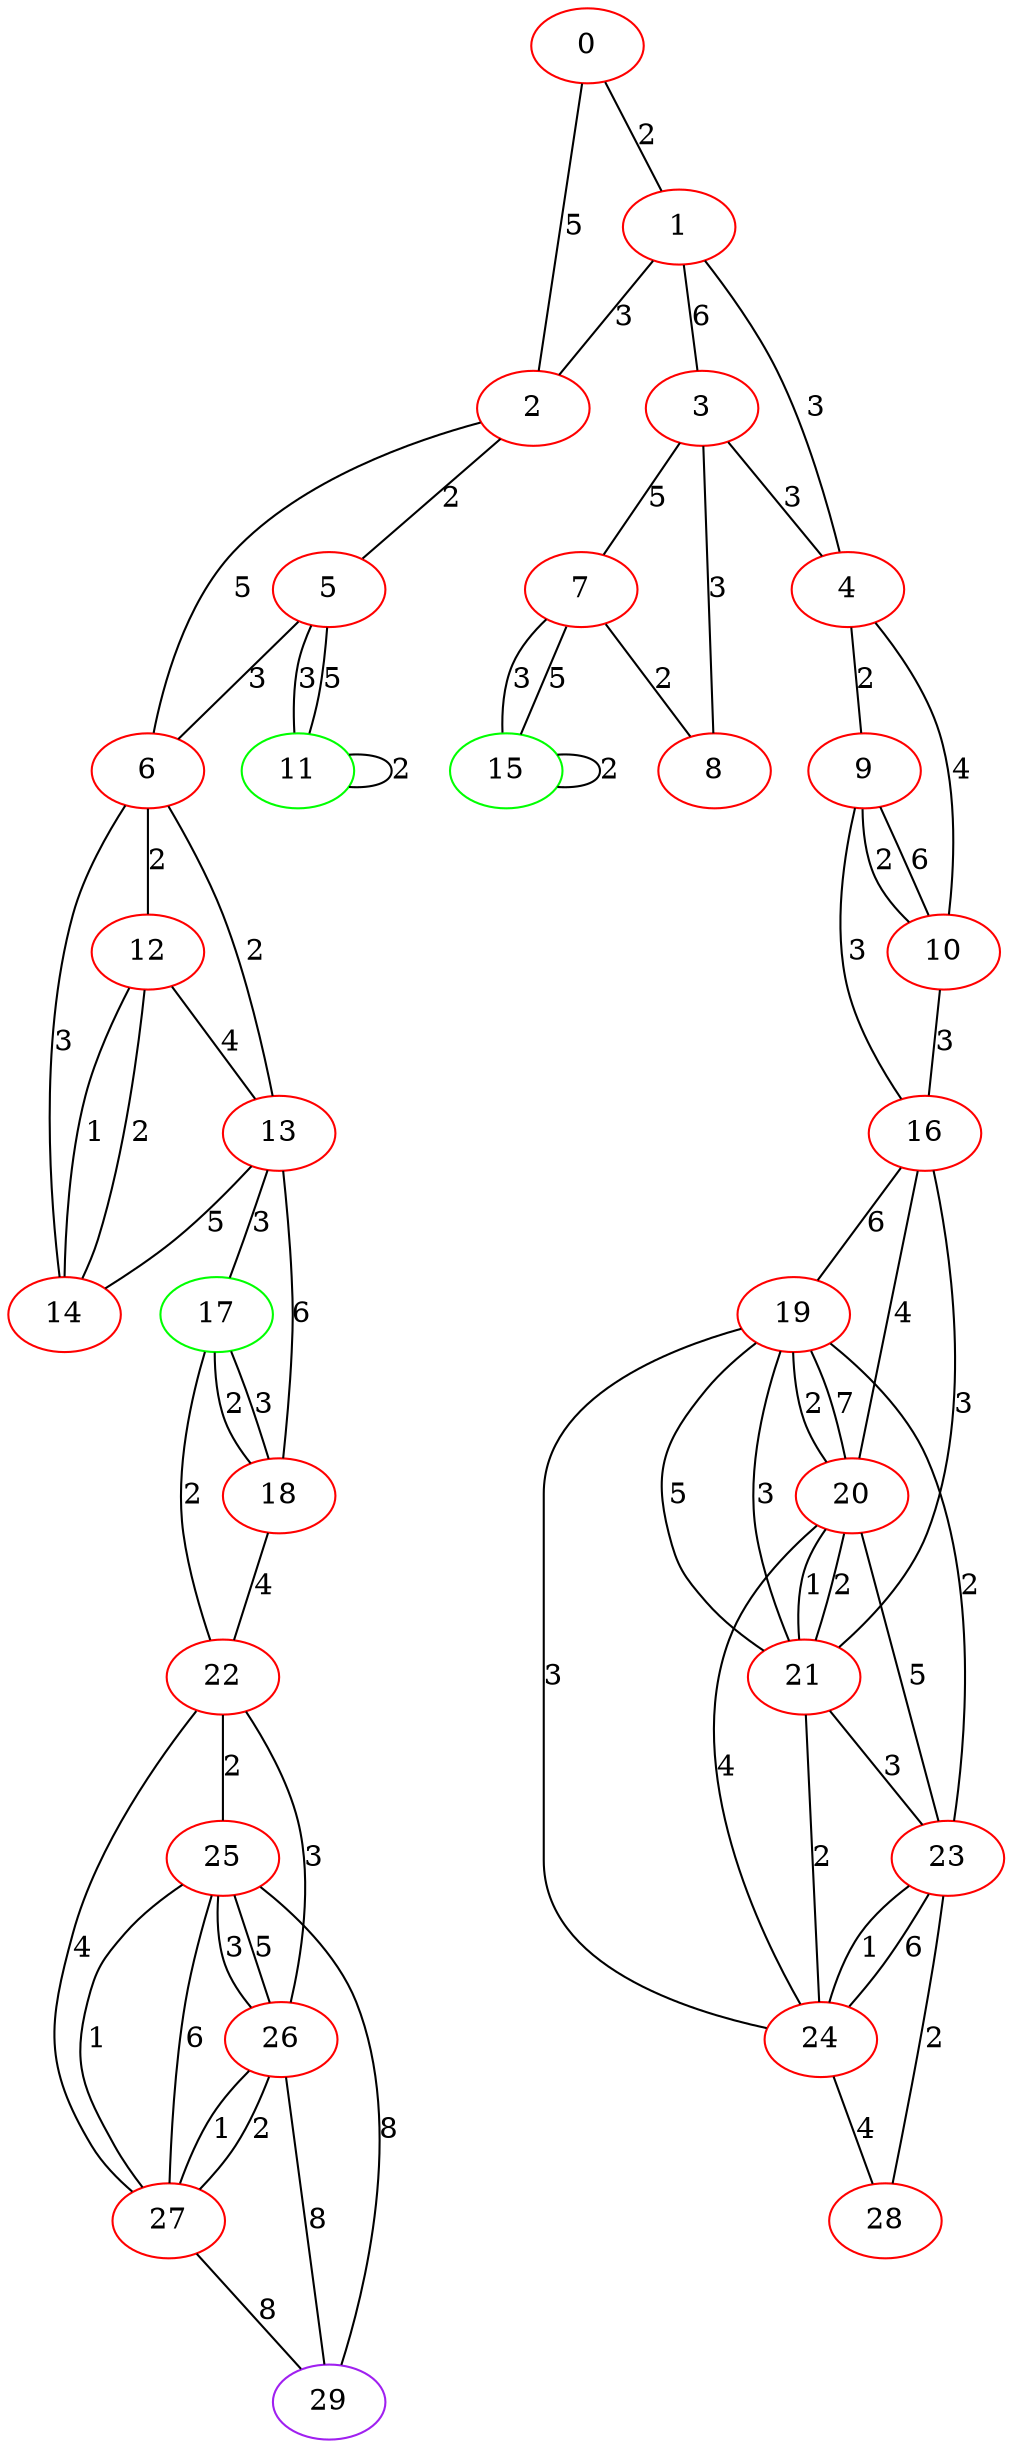 graph "" {
0 [color=red, weight=1];
1 [color=red, weight=1];
2 [color=red, weight=1];
3 [color=red, weight=1];
4 [color=red, weight=1];
5 [color=red, weight=1];
6 [color=red, weight=1];
7 [color=red, weight=1];
8 [color=red, weight=1];
9 [color=red, weight=1];
10 [color=red, weight=1];
11 [color=green, weight=2];
12 [color=red, weight=1];
13 [color=red, weight=1];
14 [color=red, weight=1];
15 [color=green, weight=2];
16 [color=red, weight=1];
17 [color=green, weight=2];
18 [color=red, weight=1];
19 [color=red, weight=1];
20 [color=red, weight=1];
21 [color=red, weight=1];
22 [color=red, weight=1];
23 [color=red, weight=1];
24 [color=red, weight=1];
25 [color=red, weight=1];
26 [color=red, weight=1];
27 [color=red, weight=1];
28 [color=red, weight=1];
29 [color=purple, weight=4];
0 -- 1  [key=0, label=2];
0 -- 2  [key=0, label=5];
1 -- 2  [key=0, label=3];
1 -- 3  [key=0, label=6];
1 -- 4  [key=0, label=3];
2 -- 5  [key=0, label=2];
2 -- 6  [key=0, label=5];
3 -- 8  [key=0, label=3];
3 -- 4  [key=0, label=3];
3 -- 7  [key=0, label=5];
4 -- 10  [key=0, label=4];
4 -- 9  [key=0, label=2];
5 -- 11  [key=0, label=3];
5 -- 11  [key=1, label=5];
5 -- 6  [key=0, label=3];
6 -- 12  [key=0, label=2];
6 -- 13  [key=0, label=2];
6 -- 14  [key=0, label=3];
7 -- 8  [key=0, label=2];
7 -- 15  [key=0, label=3];
7 -- 15  [key=1, label=5];
9 -- 16  [key=0, label=3];
9 -- 10  [key=0, label=6];
9 -- 10  [key=1, label=2];
10 -- 16  [key=0, label=3];
11 -- 11  [key=0, label=2];
12 -- 14  [key=0, label=1];
12 -- 14  [key=1, label=2];
12 -- 13  [key=0, label=4];
13 -- 17  [key=0, label=3];
13 -- 18  [key=0, label=6];
13 -- 14  [key=0, label=5];
15 -- 15  [key=0, label=2];
16 -- 19  [key=0, label=6];
16 -- 20  [key=0, label=4];
16 -- 21  [key=0, label=3];
17 -- 18  [key=0, label=2];
17 -- 18  [key=1, label=3];
17 -- 22  [key=0, label=2];
18 -- 22  [key=0, label=4];
19 -- 24  [key=0, label=3];
19 -- 20  [key=0, label=7];
19 -- 20  [key=1, label=2];
19 -- 21  [key=0, label=5];
19 -- 21  [key=1, label=3];
19 -- 23  [key=0, label=2];
20 -- 24  [key=0, label=4];
20 -- 21  [key=0, label=2];
20 -- 21  [key=1, label=1];
20 -- 23  [key=0, label=5];
21 -- 24  [key=0, label=2];
21 -- 23  [key=0, label=3];
22 -- 27  [key=0, label=4];
22 -- 26  [key=0, label=3];
22 -- 25  [key=0, label=2];
23 -- 24  [key=0, label=6];
23 -- 24  [key=1, label=1];
23 -- 28  [key=0, label=2];
24 -- 28  [key=0, label=4];
25 -- 26  [key=0, label=3];
25 -- 26  [key=1, label=5];
25 -- 27  [key=0, label=1];
25 -- 27  [key=1, label=6];
25 -- 29  [key=0, label=8];
26 -- 27  [key=0, label=2];
26 -- 27  [key=1, label=1];
26 -- 29  [key=0, label=8];
27 -- 29  [key=0, label=8];
}
